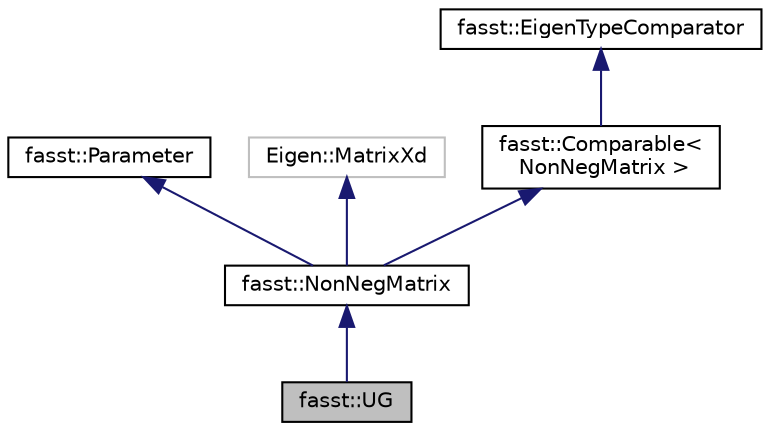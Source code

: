 digraph "fasst::UG"
{
  edge [fontname="Helvetica",fontsize="10",labelfontname="Helvetica",labelfontsize="10"];
  node [fontname="Helvetica",fontsize="10",shape=record];
  Node0 [label="fasst::UG",height=0.2,width=0.4,color="black", fillcolor="grey75", style="filled", fontcolor="black"];
  Node1 -> Node0 [dir="back",color="midnightblue",fontsize="10",style="solid",fontname="Helvetica"];
  Node1 [label="fasst::NonNegMatrix",height=0.2,width=0.4,color="black", fillcolor="white", style="filled",URL="$classfasst_1_1NonNegMatrix.html"];
  Node2 -> Node1 [dir="back",color="midnightblue",fontsize="10",style="solid",fontname="Helvetica"];
  Node2 [label="fasst::Parameter",height=0.2,width=0.4,color="black", fillcolor="white", style="filled",URL="$classfasst_1_1Parameter.html"];
  Node3 -> Node1 [dir="back",color="midnightblue",fontsize="10",style="solid",fontname="Helvetica"];
  Node3 [label="Eigen::MatrixXd",height=0.2,width=0.4,color="grey75", fillcolor="white", style="filled"];
  Node4 -> Node1 [dir="back",color="midnightblue",fontsize="10",style="solid",fontname="Helvetica"];
  Node4 [label="fasst::Comparable\<\l NonNegMatrix \>",height=0.2,width=0.4,color="black", fillcolor="white", style="filled",URL="$classfasst_1_1Comparable.html"];
  Node5 -> Node4 [dir="back",color="midnightblue",fontsize="10",style="solid",fontname="Helvetica"];
  Node5 [label="fasst::EigenTypeComparator",height=0.2,width=0.4,color="black", fillcolor="white", style="filled",URL="$classfasst_1_1EigenTypeComparator.html"];
}
